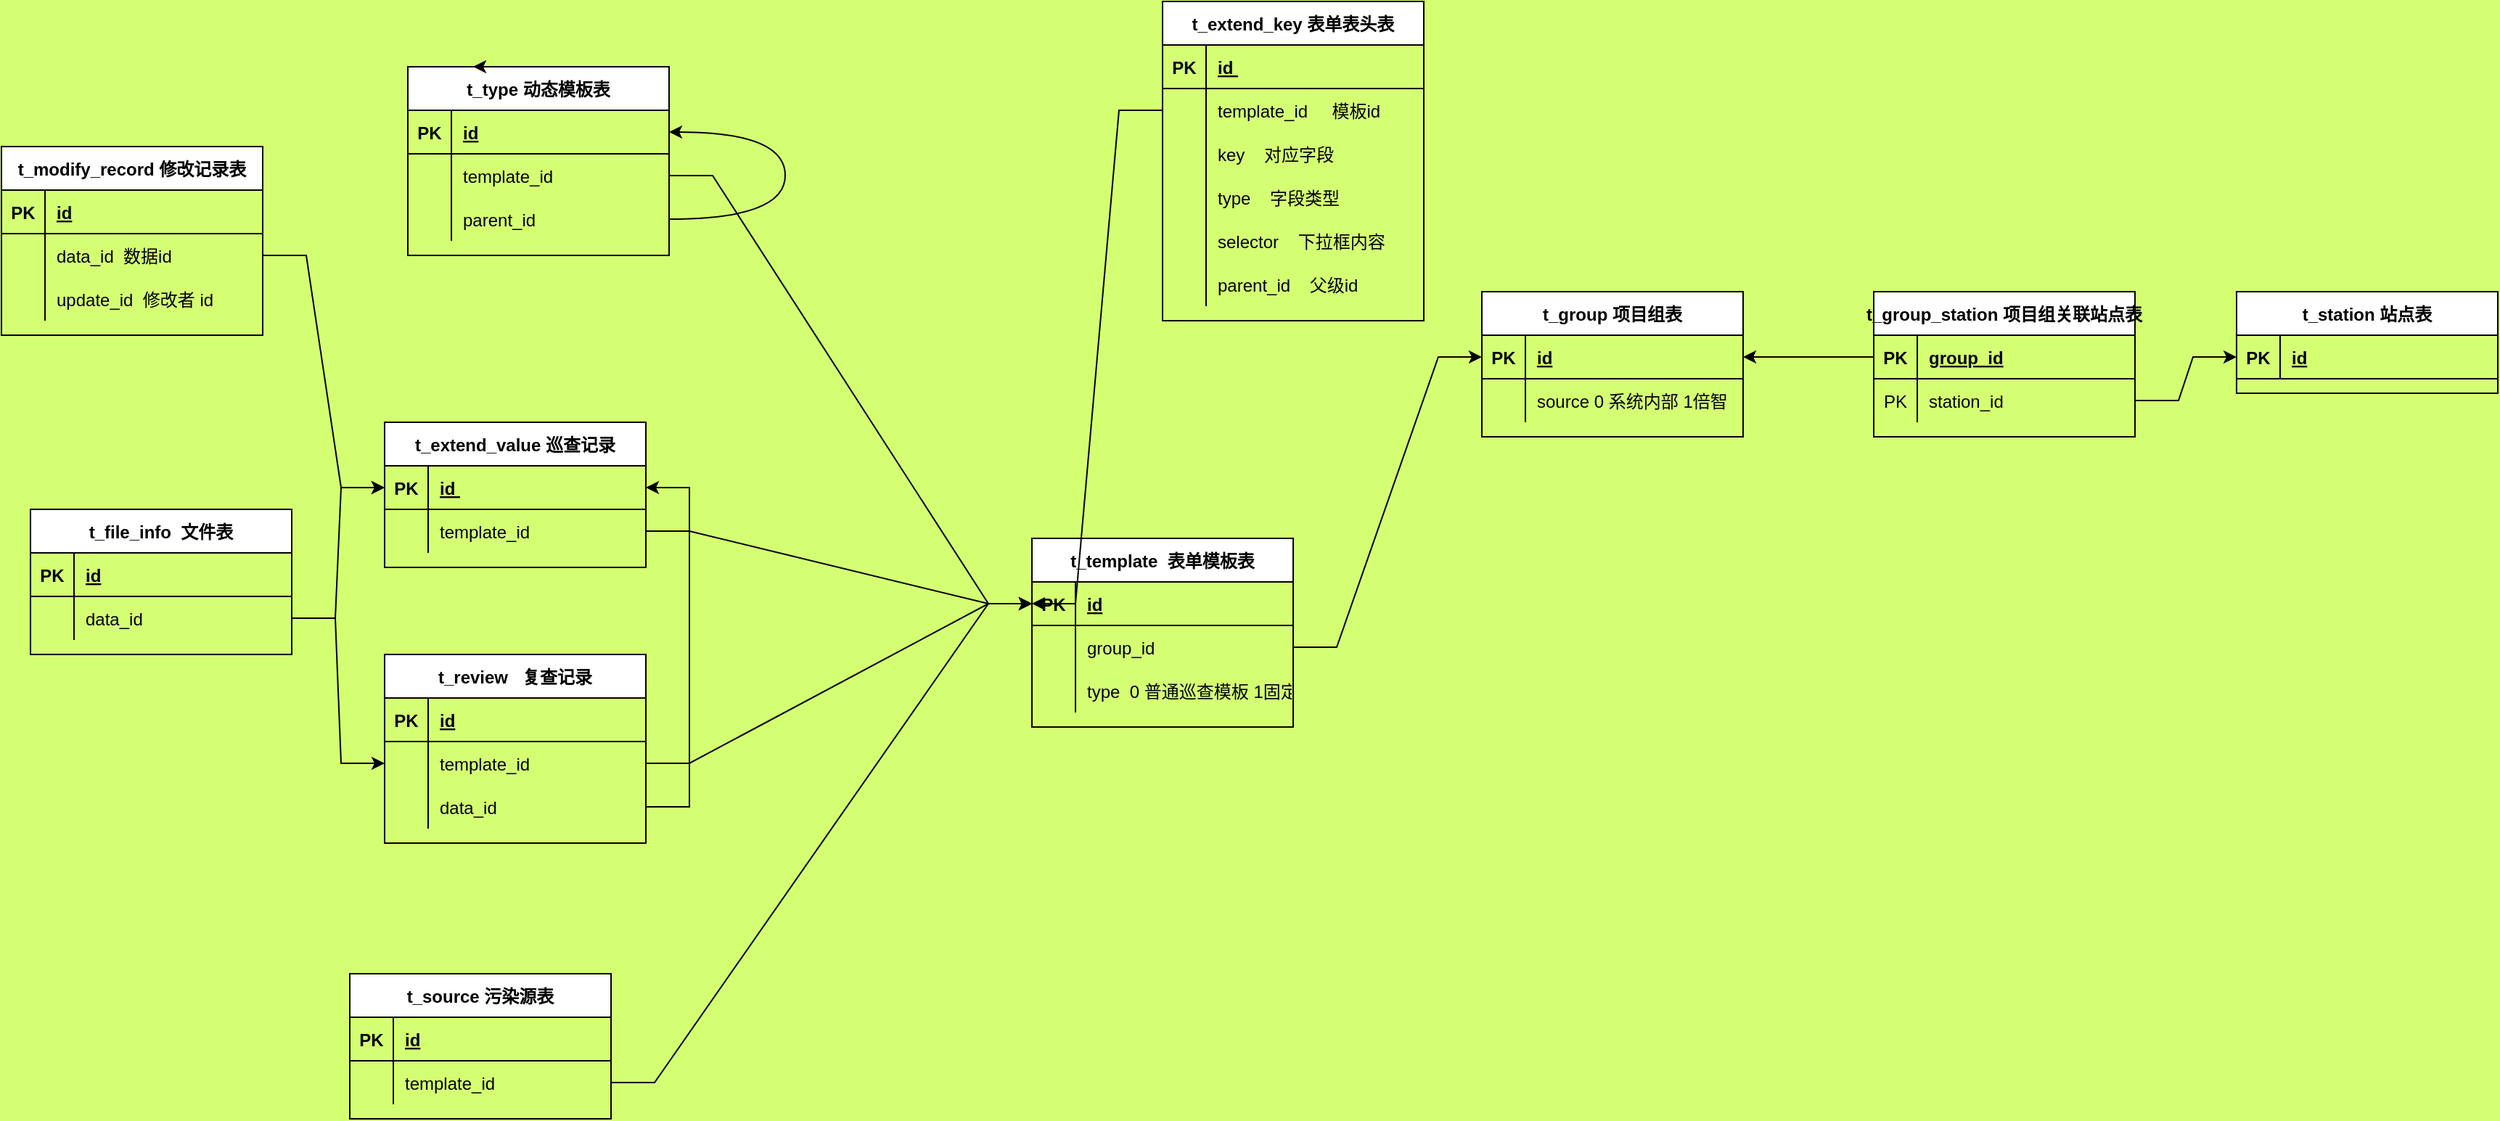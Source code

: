 <mxfile version="15.8.8" type="github"><diagram id="8ucK8hYwed-jPPS_Q92c" name="Page-1"><mxGraphModel dx="2062" dy="1161" grid="1" gridSize="10" guides="1" tooltips="1" connect="1" arrows="1" fold="1" page="1" pageScale="1" pageWidth="10000" pageHeight="10000" background="#D5FF73" math="0" shadow="0"><root><mxCell id="0"/><mxCell id="1" parent="0"/><mxCell id="4_dZQfRbjW2uHlb31nF9-15" value="t_extend_value 巡查记录" style="shape=table;startSize=30;container=1;collapsible=1;childLayout=tableLayout;fixedRows=1;rowLines=0;fontStyle=1;align=center;resizeLast=1;" parent="1" vertex="1"><mxGeometry x="414" y="370" width="180" height="100" as="geometry"/></mxCell><mxCell id="4_dZQfRbjW2uHlb31nF9-16" value="" style="shape=partialRectangle;collapsible=0;dropTarget=0;pointerEvents=0;fillColor=none;top=0;left=0;bottom=1;right=0;points=[[0,0.5],[1,0.5]];portConstraint=eastwest;" parent="4_dZQfRbjW2uHlb31nF9-15" vertex="1"><mxGeometry y="30" width="180" height="30" as="geometry"/></mxCell><mxCell id="4_dZQfRbjW2uHlb31nF9-17" value="PK" style="shape=partialRectangle;connectable=0;fillColor=none;top=0;left=0;bottom=0;right=0;fontStyle=1;overflow=hidden;" parent="4_dZQfRbjW2uHlb31nF9-16" vertex="1"><mxGeometry width="30" height="30" as="geometry"><mxRectangle width="30" height="30" as="alternateBounds"/></mxGeometry></mxCell><mxCell id="4_dZQfRbjW2uHlb31nF9-18" value="id " style="shape=partialRectangle;connectable=0;fillColor=none;top=0;left=0;bottom=0;right=0;align=left;spacingLeft=6;fontStyle=5;overflow=hidden;" parent="4_dZQfRbjW2uHlb31nF9-16" vertex="1"><mxGeometry x="30" width="150" height="30" as="geometry"><mxRectangle width="150" height="30" as="alternateBounds"/></mxGeometry></mxCell><mxCell id="4_dZQfRbjW2uHlb31nF9-19" value="" style="shape=partialRectangle;collapsible=0;dropTarget=0;pointerEvents=0;fillColor=none;top=0;left=0;bottom=0;right=0;points=[[0,0.5],[1,0.5]];portConstraint=eastwest;" parent="4_dZQfRbjW2uHlb31nF9-15" vertex="1"><mxGeometry y="60" width="180" height="30" as="geometry"/></mxCell><mxCell id="4_dZQfRbjW2uHlb31nF9-20" value="" style="shape=partialRectangle;connectable=0;fillColor=none;top=0;left=0;bottom=0;right=0;editable=1;overflow=hidden;" parent="4_dZQfRbjW2uHlb31nF9-19" vertex="1"><mxGeometry width="30" height="30" as="geometry"><mxRectangle width="30" height="30" as="alternateBounds"/></mxGeometry></mxCell><mxCell id="4_dZQfRbjW2uHlb31nF9-21" value="template_id" style="shape=partialRectangle;connectable=0;fillColor=none;top=0;left=0;bottom=0;right=0;align=left;spacingLeft=6;overflow=hidden;" parent="4_dZQfRbjW2uHlb31nF9-19" vertex="1"><mxGeometry x="30" width="150" height="30" as="geometry"><mxRectangle width="150" height="30" as="alternateBounds"/></mxGeometry></mxCell><mxCell id="4_dZQfRbjW2uHlb31nF9-28" value="t_review   复查记录" style="shape=table;startSize=30;container=1;collapsible=1;childLayout=tableLayout;fixedRows=1;rowLines=0;fontStyle=1;align=center;resizeLast=1;" parent="1" vertex="1"><mxGeometry x="414" y="530" width="180" height="130" as="geometry"/></mxCell><mxCell id="4_dZQfRbjW2uHlb31nF9-29" value="" style="shape=partialRectangle;collapsible=0;dropTarget=0;pointerEvents=0;fillColor=none;top=0;left=0;bottom=1;right=0;points=[[0,0.5],[1,0.5]];portConstraint=eastwest;" parent="4_dZQfRbjW2uHlb31nF9-28" vertex="1"><mxGeometry y="30" width="180" height="30" as="geometry"/></mxCell><mxCell id="4_dZQfRbjW2uHlb31nF9-30" value="PK" style="shape=partialRectangle;connectable=0;fillColor=none;top=0;left=0;bottom=0;right=0;fontStyle=1;overflow=hidden;" parent="4_dZQfRbjW2uHlb31nF9-29" vertex="1"><mxGeometry width="30" height="30" as="geometry"><mxRectangle width="30" height="30" as="alternateBounds"/></mxGeometry></mxCell><mxCell id="4_dZQfRbjW2uHlb31nF9-31" value="id" style="shape=partialRectangle;connectable=0;fillColor=none;top=0;left=0;bottom=0;right=0;align=left;spacingLeft=6;fontStyle=5;overflow=hidden;" parent="4_dZQfRbjW2uHlb31nF9-29" vertex="1"><mxGeometry x="30" width="150" height="30" as="geometry"><mxRectangle width="150" height="30" as="alternateBounds"/></mxGeometry></mxCell><mxCell id="4_dZQfRbjW2uHlb31nF9-32" value="" style="shape=partialRectangle;collapsible=0;dropTarget=0;pointerEvents=0;fillColor=none;top=0;left=0;bottom=0;right=0;points=[[0,0.5],[1,0.5]];portConstraint=eastwest;" parent="4_dZQfRbjW2uHlb31nF9-28" vertex="1"><mxGeometry y="60" width="180" height="30" as="geometry"/></mxCell><mxCell id="4_dZQfRbjW2uHlb31nF9-33" value="" style="shape=partialRectangle;connectable=0;fillColor=none;top=0;left=0;bottom=0;right=0;editable=1;overflow=hidden;" parent="4_dZQfRbjW2uHlb31nF9-32" vertex="1"><mxGeometry width="30" height="30" as="geometry"><mxRectangle width="30" height="30" as="alternateBounds"/></mxGeometry></mxCell><mxCell id="4_dZQfRbjW2uHlb31nF9-34" value="template_id" style="shape=partialRectangle;connectable=0;fillColor=none;top=0;left=0;bottom=0;right=0;align=left;spacingLeft=6;overflow=hidden;" parent="4_dZQfRbjW2uHlb31nF9-32" vertex="1"><mxGeometry x="30" width="150" height="30" as="geometry"><mxRectangle width="150" height="30" as="alternateBounds"/></mxGeometry></mxCell><mxCell id="4_dZQfRbjW2uHlb31nF9-35" value="" style="shape=partialRectangle;collapsible=0;dropTarget=0;pointerEvents=0;fillColor=none;top=0;left=0;bottom=0;right=0;points=[[0,0.5],[1,0.5]];portConstraint=eastwest;" parent="4_dZQfRbjW2uHlb31nF9-28" vertex="1"><mxGeometry y="90" width="180" height="30" as="geometry"/></mxCell><mxCell id="4_dZQfRbjW2uHlb31nF9-36" value="" style="shape=partialRectangle;connectable=0;fillColor=none;top=0;left=0;bottom=0;right=0;editable=1;overflow=hidden;" parent="4_dZQfRbjW2uHlb31nF9-35" vertex="1"><mxGeometry width="30" height="30" as="geometry"><mxRectangle width="30" height="30" as="alternateBounds"/></mxGeometry></mxCell><mxCell id="4_dZQfRbjW2uHlb31nF9-37" value="data_id" style="shape=partialRectangle;connectable=0;fillColor=none;top=0;left=0;bottom=0;right=0;align=left;spacingLeft=6;overflow=hidden;" parent="4_dZQfRbjW2uHlb31nF9-35" vertex="1"><mxGeometry x="30" width="150" height="30" as="geometry"><mxRectangle width="150" height="30" as="alternateBounds"/></mxGeometry></mxCell><mxCell id="4_dZQfRbjW2uHlb31nF9-41" value="t_file_info  文件表" style="shape=table;startSize=30;container=1;collapsible=1;childLayout=tableLayout;fixedRows=1;rowLines=0;fontStyle=1;align=center;resizeLast=1;" parent="1" vertex="1"><mxGeometry x="170" y="430" width="180" height="100" as="geometry"/></mxCell><mxCell id="4_dZQfRbjW2uHlb31nF9-42" value="" style="shape=partialRectangle;collapsible=0;dropTarget=0;pointerEvents=0;fillColor=none;top=0;left=0;bottom=1;right=0;points=[[0,0.5],[1,0.5]];portConstraint=eastwest;" parent="4_dZQfRbjW2uHlb31nF9-41" vertex="1"><mxGeometry y="30" width="180" height="30" as="geometry"/></mxCell><mxCell id="4_dZQfRbjW2uHlb31nF9-43" value="PK" style="shape=partialRectangle;connectable=0;fillColor=none;top=0;left=0;bottom=0;right=0;fontStyle=1;overflow=hidden;" parent="4_dZQfRbjW2uHlb31nF9-42" vertex="1"><mxGeometry width="30" height="30" as="geometry"><mxRectangle width="30" height="30" as="alternateBounds"/></mxGeometry></mxCell><mxCell id="4_dZQfRbjW2uHlb31nF9-44" value="id" style="shape=partialRectangle;connectable=0;fillColor=none;top=0;left=0;bottom=0;right=0;align=left;spacingLeft=6;fontStyle=5;overflow=hidden;" parent="4_dZQfRbjW2uHlb31nF9-42" vertex="1"><mxGeometry x="30" width="150" height="30" as="geometry"><mxRectangle width="150" height="30" as="alternateBounds"/></mxGeometry></mxCell><mxCell id="4_dZQfRbjW2uHlb31nF9-45" value="" style="shape=partialRectangle;collapsible=0;dropTarget=0;pointerEvents=0;fillColor=none;top=0;left=0;bottom=0;right=0;points=[[0,0.5],[1,0.5]];portConstraint=eastwest;" parent="4_dZQfRbjW2uHlb31nF9-41" vertex="1"><mxGeometry y="60" width="180" height="30" as="geometry"/></mxCell><mxCell id="4_dZQfRbjW2uHlb31nF9-46" value="" style="shape=partialRectangle;connectable=0;fillColor=none;top=0;left=0;bottom=0;right=0;editable=1;overflow=hidden;" parent="4_dZQfRbjW2uHlb31nF9-45" vertex="1"><mxGeometry width="30" height="30" as="geometry"><mxRectangle width="30" height="30" as="alternateBounds"/></mxGeometry></mxCell><mxCell id="4_dZQfRbjW2uHlb31nF9-47" value="data_id" style="shape=partialRectangle;connectable=0;fillColor=none;top=0;left=0;bottom=0;right=0;align=left;spacingLeft=6;overflow=hidden;" parent="4_dZQfRbjW2uHlb31nF9-45" vertex="1"><mxGeometry x="30" width="150" height="30" as="geometry"><mxRectangle width="150" height="30" as="alternateBounds"/></mxGeometry></mxCell><mxCell id="4_dZQfRbjW2uHlb31nF9-54" style="edgeStyle=entityRelationEdgeStyle;rounded=0;orthogonalLoop=1;jettySize=auto;html=1;entryX=0;entryY=0.5;entryDx=0;entryDy=0;" parent="1" source="4_dZQfRbjW2uHlb31nF9-45" target="4_dZQfRbjW2uHlb31nF9-16" edge="1"><mxGeometry relative="1" as="geometry"/></mxCell><mxCell id="4_dZQfRbjW2uHlb31nF9-56" value="t_type 动态模板表" style="shape=table;startSize=30;container=1;collapsible=1;childLayout=tableLayout;fixedRows=1;rowLines=0;fontStyle=1;align=center;resizeLast=1;" parent="1" vertex="1"><mxGeometry x="430" y="125" width="180" height="130" as="geometry"/></mxCell><mxCell id="4_dZQfRbjW2uHlb31nF9-57" value="" style="shape=partialRectangle;collapsible=0;dropTarget=0;pointerEvents=0;fillColor=none;top=0;left=0;bottom=1;right=0;points=[[0,0.5],[1,0.5]];portConstraint=eastwest;" parent="4_dZQfRbjW2uHlb31nF9-56" vertex="1"><mxGeometry y="30" width="180" height="30" as="geometry"/></mxCell><mxCell id="4_dZQfRbjW2uHlb31nF9-58" value="PK" style="shape=partialRectangle;connectable=0;fillColor=none;top=0;left=0;bottom=0;right=0;fontStyle=1;overflow=hidden;" parent="4_dZQfRbjW2uHlb31nF9-57" vertex="1"><mxGeometry width="30" height="30" as="geometry"><mxRectangle width="30" height="30" as="alternateBounds"/></mxGeometry></mxCell><mxCell id="4_dZQfRbjW2uHlb31nF9-59" value="id" style="shape=partialRectangle;connectable=0;fillColor=none;top=0;left=0;bottom=0;right=0;align=left;spacingLeft=6;fontStyle=5;overflow=hidden;" parent="4_dZQfRbjW2uHlb31nF9-57" vertex="1"><mxGeometry x="30" width="150" height="30" as="geometry"><mxRectangle width="150" height="30" as="alternateBounds"/></mxGeometry></mxCell><mxCell id="4_dZQfRbjW2uHlb31nF9-60" value="" style="shape=partialRectangle;collapsible=0;dropTarget=0;pointerEvents=0;fillColor=none;top=0;left=0;bottom=0;right=0;points=[[0,0.5],[1,0.5]];portConstraint=eastwest;" parent="4_dZQfRbjW2uHlb31nF9-56" vertex="1"><mxGeometry y="60" width="180" height="30" as="geometry"/></mxCell><mxCell id="4_dZQfRbjW2uHlb31nF9-61" value="" style="shape=partialRectangle;connectable=0;fillColor=none;top=0;left=0;bottom=0;right=0;editable=1;overflow=hidden;" parent="4_dZQfRbjW2uHlb31nF9-60" vertex="1"><mxGeometry width="30" height="30" as="geometry"><mxRectangle width="30" height="30" as="alternateBounds"/></mxGeometry></mxCell><mxCell id="4_dZQfRbjW2uHlb31nF9-62" value="template_id" style="shape=partialRectangle;connectable=0;fillColor=none;top=0;left=0;bottom=0;right=0;align=left;spacingLeft=6;overflow=hidden;" parent="4_dZQfRbjW2uHlb31nF9-60" vertex="1"><mxGeometry x="30" width="150" height="30" as="geometry"><mxRectangle width="150" height="30" as="alternateBounds"/></mxGeometry></mxCell><mxCell id="4_dZQfRbjW2uHlb31nF9-90" style="edgeStyle=orthogonalEdgeStyle;rounded=0;orthogonalLoop=1;jettySize=auto;html=1;curved=1;" parent="4_dZQfRbjW2uHlb31nF9-56" source="4_dZQfRbjW2uHlb31nF9-63" edge="1"><mxGeometry relative="1" as="geometry"><mxPoint x="180" y="45" as="targetPoint"/><Array as="points"><mxPoint x="260" y="105"/><mxPoint x="260" y="45"/></Array></mxGeometry></mxCell><mxCell id="4_dZQfRbjW2uHlb31nF9-63" value="" style="shape=partialRectangle;collapsible=0;dropTarget=0;pointerEvents=0;fillColor=none;top=0;left=0;bottom=0;right=0;points=[[0,0.5],[1,0.5]];portConstraint=eastwest;" parent="4_dZQfRbjW2uHlb31nF9-56" vertex="1"><mxGeometry y="90" width="180" height="30" as="geometry"/></mxCell><mxCell id="4_dZQfRbjW2uHlb31nF9-64" value="" style="shape=partialRectangle;connectable=0;fillColor=none;top=0;left=0;bottom=0;right=0;editable=1;overflow=hidden;" parent="4_dZQfRbjW2uHlb31nF9-63" vertex="1"><mxGeometry width="30" height="30" as="geometry"><mxRectangle width="30" height="30" as="alternateBounds"/></mxGeometry></mxCell><mxCell id="4_dZQfRbjW2uHlb31nF9-65" value="parent_id" style="shape=partialRectangle;connectable=0;fillColor=none;top=0;left=0;bottom=0;right=0;align=left;spacingLeft=6;overflow=hidden;" parent="4_dZQfRbjW2uHlb31nF9-63" vertex="1"><mxGeometry x="30" width="150" height="30" as="geometry"><mxRectangle width="150" height="30" as="alternateBounds"/></mxGeometry></mxCell><mxCell id="4_dZQfRbjW2uHlb31nF9-87" style="edgeStyle=entityRelationEdgeStyle;rounded=0;orthogonalLoop=1;jettySize=auto;html=1;exitX=1;exitY=0.5;exitDx=0;exitDy=0;entryX=0;entryY=0.5;entryDx=0;entryDy=0;" parent="1" source="4_dZQfRbjW2uHlb31nF9-45" target="4_dZQfRbjW2uHlb31nF9-32" edge="1"><mxGeometry relative="1" as="geometry"/></mxCell><mxCell id="4_dZQfRbjW2uHlb31nF9-91" style="edgeStyle=entityRelationEdgeStyle;rounded=0;orthogonalLoop=1;jettySize=auto;html=1;exitX=0.5;exitY=0;exitDx=0;exitDy=0;entryX=0.25;entryY=0;entryDx=0;entryDy=0;" parent="1" source="4_dZQfRbjW2uHlb31nF9-56" target="4_dZQfRbjW2uHlb31nF9-56" edge="1"><mxGeometry relative="1" as="geometry"/></mxCell><mxCell id="4_dZQfRbjW2uHlb31nF9-92" value="t_template  表单模板表" style="shape=table;startSize=30;container=1;collapsible=1;childLayout=tableLayout;fixedRows=1;rowLines=0;fontStyle=1;align=center;resizeLast=1;" parent="1" vertex="1"><mxGeometry x="860" y="450" width="180" height="130" as="geometry"/></mxCell><mxCell id="4_dZQfRbjW2uHlb31nF9-93" value="" style="shape=partialRectangle;collapsible=0;dropTarget=0;pointerEvents=0;fillColor=none;top=0;left=0;bottom=1;right=0;points=[[0,0.5],[1,0.5]];portConstraint=eastwest;" parent="4_dZQfRbjW2uHlb31nF9-92" vertex="1"><mxGeometry y="30" width="180" height="30" as="geometry"/></mxCell><mxCell id="4_dZQfRbjW2uHlb31nF9-94" value="PK" style="shape=partialRectangle;connectable=0;fillColor=none;top=0;left=0;bottom=0;right=0;fontStyle=1;overflow=hidden;" parent="4_dZQfRbjW2uHlb31nF9-93" vertex="1"><mxGeometry width="30" height="30" as="geometry"><mxRectangle width="30" height="30" as="alternateBounds"/></mxGeometry></mxCell><mxCell id="4_dZQfRbjW2uHlb31nF9-95" value="id" style="shape=partialRectangle;connectable=0;fillColor=none;top=0;left=0;bottom=0;right=0;align=left;spacingLeft=6;fontStyle=5;overflow=hidden;" parent="4_dZQfRbjW2uHlb31nF9-93" vertex="1"><mxGeometry x="30" width="150" height="30" as="geometry"><mxRectangle width="150" height="30" as="alternateBounds"/></mxGeometry></mxCell><mxCell id="4_dZQfRbjW2uHlb31nF9-96" value="" style="shape=partialRectangle;collapsible=0;dropTarget=0;pointerEvents=0;fillColor=none;top=0;left=0;bottom=0;right=0;points=[[0,0.5],[1,0.5]];portConstraint=eastwest;" parent="4_dZQfRbjW2uHlb31nF9-92" vertex="1"><mxGeometry y="60" width="180" height="30" as="geometry"/></mxCell><mxCell id="4_dZQfRbjW2uHlb31nF9-97" value="" style="shape=partialRectangle;connectable=0;fillColor=none;top=0;left=0;bottom=0;right=0;editable=1;overflow=hidden;" parent="4_dZQfRbjW2uHlb31nF9-96" vertex="1"><mxGeometry width="30" height="30" as="geometry"><mxRectangle width="30" height="30" as="alternateBounds"/></mxGeometry></mxCell><mxCell id="4_dZQfRbjW2uHlb31nF9-98" value="group_id" style="shape=partialRectangle;connectable=0;fillColor=none;top=0;left=0;bottom=0;right=0;align=left;spacingLeft=6;overflow=hidden;" parent="4_dZQfRbjW2uHlb31nF9-96" vertex="1"><mxGeometry x="30" width="150" height="30" as="geometry"><mxRectangle width="150" height="30" as="alternateBounds"/></mxGeometry></mxCell><mxCell id="4_dZQfRbjW2uHlb31nF9-99" value="" style="shape=partialRectangle;collapsible=0;dropTarget=0;pointerEvents=0;fillColor=none;top=0;left=0;bottom=0;right=0;points=[[0,0.5],[1,0.5]];portConstraint=eastwest;" parent="4_dZQfRbjW2uHlb31nF9-92" vertex="1"><mxGeometry y="90" width="180" height="30" as="geometry"/></mxCell><mxCell id="4_dZQfRbjW2uHlb31nF9-100" value="" style="shape=partialRectangle;connectable=0;fillColor=none;top=0;left=0;bottom=0;right=0;editable=1;overflow=hidden;" parent="4_dZQfRbjW2uHlb31nF9-99" vertex="1"><mxGeometry width="30" height="30" as="geometry"><mxRectangle width="30" height="30" as="alternateBounds"/></mxGeometry></mxCell><mxCell id="4_dZQfRbjW2uHlb31nF9-101" value="type  0 普通巡查模板 1固定巡查模板" style="shape=partialRectangle;connectable=0;fillColor=none;top=0;left=0;bottom=0;right=0;align=left;spacingLeft=6;overflow=hidden;" parent="4_dZQfRbjW2uHlb31nF9-99" vertex="1"><mxGeometry x="30" width="150" height="30" as="geometry"><mxRectangle width="150" height="30" as="alternateBounds"/></mxGeometry></mxCell><mxCell id="4_dZQfRbjW2uHlb31nF9-105" value="t_modify_record 修改记录表" style="shape=table;startSize=30;container=1;collapsible=1;childLayout=tableLayout;fixedRows=1;rowLines=0;fontStyle=1;align=center;resizeLast=1;" parent="1" vertex="1"><mxGeometry x="150" y="180" width="180" height="130" as="geometry"/></mxCell><mxCell id="4_dZQfRbjW2uHlb31nF9-106" value="" style="shape=partialRectangle;collapsible=0;dropTarget=0;pointerEvents=0;fillColor=none;top=0;left=0;bottom=1;right=0;points=[[0,0.5],[1,0.5]];portConstraint=eastwest;" parent="4_dZQfRbjW2uHlb31nF9-105" vertex="1"><mxGeometry y="30" width="180" height="30" as="geometry"/></mxCell><mxCell id="4_dZQfRbjW2uHlb31nF9-107" value="PK" style="shape=partialRectangle;connectable=0;fillColor=none;top=0;left=0;bottom=0;right=0;fontStyle=1;overflow=hidden;" parent="4_dZQfRbjW2uHlb31nF9-106" vertex="1"><mxGeometry width="30" height="30" as="geometry"><mxRectangle width="30" height="30" as="alternateBounds"/></mxGeometry></mxCell><mxCell id="4_dZQfRbjW2uHlb31nF9-108" value="id" style="shape=partialRectangle;connectable=0;fillColor=none;top=0;left=0;bottom=0;right=0;align=left;spacingLeft=6;fontStyle=5;overflow=hidden;" parent="4_dZQfRbjW2uHlb31nF9-106" vertex="1"><mxGeometry x="30" width="150" height="30" as="geometry"><mxRectangle width="150" height="30" as="alternateBounds"/></mxGeometry></mxCell><mxCell id="4_dZQfRbjW2uHlb31nF9-109" value="" style="shape=partialRectangle;collapsible=0;dropTarget=0;pointerEvents=0;fillColor=none;top=0;left=0;bottom=0;right=0;points=[[0,0.5],[1,0.5]];portConstraint=eastwest;" parent="4_dZQfRbjW2uHlb31nF9-105" vertex="1"><mxGeometry y="60" width="180" height="30" as="geometry"/></mxCell><mxCell id="4_dZQfRbjW2uHlb31nF9-110" value="" style="shape=partialRectangle;connectable=0;fillColor=none;top=0;left=0;bottom=0;right=0;editable=1;overflow=hidden;" parent="4_dZQfRbjW2uHlb31nF9-109" vertex="1"><mxGeometry width="30" height="30" as="geometry"><mxRectangle width="30" height="30" as="alternateBounds"/></mxGeometry></mxCell><mxCell id="4_dZQfRbjW2uHlb31nF9-111" value="data_id  数据id" style="shape=partialRectangle;connectable=0;fillColor=none;top=0;left=0;bottom=0;right=0;align=left;spacingLeft=6;overflow=hidden;" parent="4_dZQfRbjW2uHlb31nF9-109" vertex="1"><mxGeometry x="30" width="150" height="30" as="geometry"><mxRectangle width="150" height="30" as="alternateBounds"/></mxGeometry></mxCell><mxCell id="4_dZQfRbjW2uHlb31nF9-112" value="" style="shape=partialRectangle;collapsible=0;dropTarget=0;pointerEvents=0;fillColor=none;top=0;left=0;bottom=0;right=0;points=[[0,0.5],[1,0.5]];portConstraint=eastwest;" parent="4_dZQfRbjW2uHlb31nF9-105" vertex="1"><mxGeometry y="90" width="180" height="30" as="geometry"/></mxCell><mxCell id="4_dZQfRbjW2uHlb31nF9-113" value="" style="shape=partialRectangle;connectable=0;fillColor=none;top=0;left=0;bottom=0;right=0;editable=1;overflow=hidden;" parent="4_dZQfRbjW2uHlb31nF9-112" vertex="1"><mxGeometry width="30" height="30" as="geometry"><mxRectangle width="30" height="30" as="alternateBounds"/></mxGeometry></mxCell><mxCell id="4_dZQfRbjW2uHlb31nF9-114" value="update_id  修改者 id" style="shape=partialRectangle;connectable=0;fillColor=none;top=0;left=0;bottom=0;right=0;align=left;spacingLeft=6;overflow=hidden;" parent="4_dZQfRbjW2uHlb31nF9-112" vertex="1"><mxGeometry x="30" width="150" height="30" as="geometry"><mxRectangle width="150" height="30" as="alternateBounds"/></mxGeometry></mxCell><mxCell id="4_dZQfRbjW2uHlb31nF9-118" style="edgeStyle=entityRelationEdgeStyle;rounded=0;orthogonalLoop=1;jettySize=auto;html=1;entryX=0;entryY=0.5;entryDx=0;entryDy=0;" parent="1" source="4_dZQfRbjW2uHlb31nF9-19" target="4_dZQfRbjW2uHlb31nF9-93" edge="1"><mxGeometry relative="1" as="geometry"/></mxCell><mxCell id="4_dZQfRbjW2uHlb31nF9-119" style="edgeStyle=entityRelationEdgeStyle;rounded=0;orthogonalLoop=1;jettySize=auto;html=1;entryX=0;entryY=0.5;entryDx=0;entryDy=0;" parent="1" source="4_dZQfRbjW2uHlb31nF9-32" target="4_dZQfRbjW2uHlb31nF9-93" edge="1"><mxGeometry relative="1" as="geometry"/></mxCell><mxCell id="4_dZQfRbjW2uHlb31nF9-120" style="edgeStyle=entityRelationEdgeStyle;rounded=0;orthogonalLoop=1;jettySize=auto;html=1;entryX=0;entryY=0.5;entryDx=0;entryDy=0;" parent="1" source="4_dZQfRbjW2uHlb31nF9-60" target="4_dZQfRbjW2uHlb31nF9-93" edge="1"><mxGeometry relative="1" as="geometry"/></mxCell><mxCell id="4_dZQfRbjW2uHlb31nF9-121" value="t_group 项目组表" style="shape=table;startSize=30;container=1;collapsible=1;childLayout=tableLayout;fixedRows=1;rowLines=0;fontStyle=1;align=center;resizeLast=1;" parent="1" vertex="1"><mxGeometry x="1170" y="280" width="180" height="100" as="geometry"/></mxCell><mxCell id="4_dZQfRbjW2uHlb31nF9-122" value="" style="shape=partialRectangle;collapsible=0;dropTarget=0;pointerEvents=0;fillColor=none;top=0;left=0;bottom=1;right=0;points=[[0,0.5],[1,0.5]];portConstraint=eastwest;" parent="4_dZQfRbjW2uHlb31nF9-121" vertex="1"><mxGeometry y="30" width="180" height="30" as="geometry"/></mxCell><mxCell id="4_dZQfRbjW2uHlb31nF9-123" value="PK" style="shape=partialRectangle;connectable=0;fillColor=none;top=0;left=0;bottom=0;right=0;fontStyle=1;overflow=hidden;" parent="4_dZQfRbjW2uHlb31nF9-122" vertex="1"><mxGeometry width="30" height="30" as="geometry"><mxRectangle width="30" height="30" as="alternateBounds"/></mxGeometry></mxCell><mxCell id="4_dZQfRbjW2uHlb31nF9-124" value="id" style="shape=partialRectangle;connectable=0;fillColor=none;top=0;left=0;bottom=0;right=0;align=left;spacingLeft=6;fontStyle=5;overflow=hidden;" parent="4_dZQfRbjW2uHlb31nF9-122" vertex="1"><mxGeometry x="30" width="150" height="30" as="geometry"><mxRectangle width="150" height="30" as="alternateBounds"/></mxGeometry></mxCell><mxCell id="4_dZQfRbjW2uHlb31nF9-125" value="" style="shape=partialRectangle;collapsible=0;dropTarget=0;pointerEvents=0;fillColor=none;top=0;left=0;bottom=0;right=0;points=[[0,0.5],[1,0.5]];portConstraint=eastwest;" parent="4_dZQfRbjW2uHlb31nF9-121" vertex="1"><mxGeometry y="60" width="180" height="30" as="geometry"/></mxCell><mxCell id="4_dZQfRbjW2uHlb31nF9-126" value="" style="shape=partialRectangle;connectable=0;fillColor=none;top=0;left=0;bottom=0;right=0;editable=1;overflow=hidden;" parent="4_dZQfRbjW2uHlb31nF9-125" vertex="1"><mxGeometry width="30" height="30" as="geometry"><mxRectangle width="30" height="30" as="alternateBounds"/></mxGeometry></mxCell><mxCell id="4_dZQfRbjW2uHlb31nF9-127" value="source 0 系统内部 1倍智" style="shape=partialRectangle;connectable=0;fillColor=none;top=0;left=0;bottom=0;right=0;align=left;spacingLeft=6;overflow=hidden;" parent="4_dZQfRbjW2uHlb31nF9-125" vertex="1"><mxGeometry x="30" width="150" height="30" as="geometry"><mxRectangle width="150" height="30" as="alternateBounds"/></mxGeometry></mxCell><mxCell id="4_dZQfRbjW2uHlb31nF9-134" value="t_group_station 项目组关联站点表" style="shape=table;startSize=30;container=1;collapsible=1;childLayout=tableLayout;fixedRows=1;rowLines=0;fontStyle=1;align=center;resizeLast=1;" parent="1" vertex="1"><mxGeometry x="1440" y="280" width="180" height="100" as="geometry"/></mxCell><mxCell id="4_dZQfRbjW2uHlb31nF9-135" value="" style="shape=partialRectangle;collapsible=0;dropTarget=0;pointerEvents=0;fillColor=none;top=0;left=0;bottom=1;right=0;points=[[0,0.5],[1,0.5]];portConstraint=eastwest;" parent="4_dZQfRbjW2uHlb31nF9-134" vertex="1"><mxGeometry y="30" width="180" height="30" as="geometry"/></mxCell><mxCell id="4_dZQfRbjW2uHlb31nF9-136" value="PK" style="shape=partialRectangle;connectable=0;fillColor=none;top=0;left=0;bottom=0;right=0;fontStyle=1;overflow=hidden;" parent="4_dZQfRbjW2uHlb31nF9-135" vertex="1"><mxGeometry width="30" height="30" as="geometry"><mxRectangle width="30" height="30" as="alternateBounds"/></mxGeometry></mxCell><mxCell id="4_dZQfRbjW2uHlb31nF9-137" value="group_id" style="shape=partialRectangle;connectable=0;fillColor=none;top=0;left=0;bottom=0;right=0;align=left;spacingLeft=6;fontStyle=5;overflow=hidden;" parent="4_dZQfRbjW2uHlb31nF9-135" vertex="1"><mxGeometry x="30" width="150" height="30" as="geometry"><mxRectangle width="150" height="30" as="alternateBounds"/></mxGeometry></mxCell><mxCell id="4_dZQfRbjW2uHlb31nF9-138" value="" style="shape=partialRectangle;collapsible=0;dropTarget=0;pointerEvents=0;fillColor=none;top=0;left=0;bottom=0;right=0;points=[[0,0.5],[1,0.5]];portConstraint=eastwest;" parent="4_dZQfRbjW2uHlb31nF9-134" vertex="1"><mxGeometry y="60" width="180" height="30" as="geometry"/></mxCell><mxCell id="4_dZQfRbjW2uHlb31nF9-139" value="PK" style="shape=partialRectangle;connectable=0;fillColor=none;top=0;left=0;bottom=0;right=0;editable=1;overflow=hidden;" parent="4_dZQfRbjW2uHlb31nF9-138" vertex="1"><mxGeometry width="30" height="30" as="geometry"><mxRectangle width="30" height="30" as="alternateBounds"/></mxGeometry></mxCell><mxCell id="4_dZQfRbjW2uHlb31nF9-140" value="station_id" style="shape=partialRectangle;connectable=0;fillColor=none;top=0;left=0;bottom=0;right=0;align=left;spacingLeft=6;overflow=hidden;" parent="4_dZQfRbjW2uHlb31nF9-138" vertex="1"><mxGeometry x="30" width="150" height="30" as="geometry"><mxRectangle width="150" height="30" as="alternateBounds"/></mxGeometry></mxCell><mxCell id="4_dZQfRbjW2uHlb31nF9-147" value="t_station 站点表" style="shape=table;startSize=30;container=1;collapsible=1;childLayout=tableLayout;fixedRows=1;rowLines=0;fontStyle=1;align=center;resizeLast=1;" parent="1" vertex="1"><mxGeometry x="1690" y="280" width="180" height="70" as="geometry"/></mxCell><mxCell id="4_dZQfRbjW2uHlb31nF9-148" value="" style="shape=partialRectangle;collapsible=0;dropTarget=0;pointerEvents=0;fillColor=none;top=0;left=0;bottom=1;right=0;points=[[0,0.5],[1,0.5]];portConstraint=eastwest;" parent="4_dZQfRbjW2uHlb31nF9-147" vertex="1"><mxGeometry y="30" width="180" height="30" as="geometry"/></mxCell><mxCell id="4_dZQfRbjW2uHlb31nF9-149" value="PK" style="shape=partialRectangle;connectable=0;fillColor=none;top=0;left=0;bottom=0;right=0;fontStyle=1;overflow=hidden;" parent="4_dZQfRbjW2uHlb31nF9-148" vertex="1"><mxGeometry width="30" height="30" as="geometry"><mxRectangle width="30" height="30" as="alternateBounds"/></mxGeometry></mxCell><mxCell id="4_dZQfRbjW2uHlb31nF9-150" value="id" style="shape=partialRectangle;connectable=0;fillColor=none;top=0;left=0;bottom=0;right=0;align=left;spacingLeft=6;fontStyle=5;overflow=hidden;" parent="4_dZQfRbjW2uHlb31nF9-148" vertex="1"><mxGeometry x="30" width="150" height="30" as="geometry"><mxRectangle width="150" height="30" as="alternateBounds"/></mxGeometry></mxCell><mxCell id="4_dZQfRbjW2uHlb31nF9-166" style="edgeStyle=entityRelationEdgeStyle;rounded=0;orthogonalLoop=1;jettySize=auto;html=1;entryX=0;entryY=0.5;entryDx=0;entryDy=0;" parent="1" source="4_dZQfRbjW2uHlb31nF9-138" target="4_dZQfRbjW2uHlb31nF9-148" edge="1"><mxGeometry relative="1" as="geometry"/></mxCell><mxCell id="4_dZQfRbjW2uHlb31nF9-168" style="edgeStyle=entityRelationEdgeStyle;rounded=0;orthogonalLoop=1;jettySize=auto;html=1;exitX=0;exitY=0.5;exitDx=0;exitDy=0;entryX=1;entryY=0.5;entryDx=0;entryDy=0;" parent="1" source="4_dZQfRbjW2uHlb31nF9-135" target="4_dZQfRbjW2uHlb31nF9-122" edge="1"><mxGeometry relative="1" as="geometry"/></mxCell><mxCell id="4_dZQfRbjW2uHlb31nF9-169" style="edgeStyle=entityRelationEdgeStyle;rounded=0;orthogonalLoop=1;jettySize=auto;html=1;entryX=0;entryY=0.5;entryDx=0;entryDy=0;" parent="1" source="4_dZQfRbjW2uHlb31nF9-96" target="4_dZQfRbjW2uHlb31nF9-122" edge="1"><mxGeometry relative="1" as="geometry"/></mxCell><mxCell id="4_dZQfRbjW2uHlb31nF9-170" value="t_source 污染源表" style="shape=table;startSize=30;container=1;collapsible=1;childLayout=tableLayout;fixedRows=1;rowLines=0;fontStyle=1;align=center;resizeLast=1;" parent="1" vertex="1"><mxGeometry x="390" y="750" width="180" height="100" as="geometry"/></mxCell><mxCell id="4_dZQfRbjW2uHlb31nF9-171" value="" style="shape=partialRectangle;collapsible=0;dropTarget=0;pointerEvents=0;fillColor=none;top=0;left=0;bottom=1;right=0;points=[[0,0.5],[1,0.5]];portConstraint=eastwest;" parent="4_dZQfRbjW2uHlb31nF9-170" vertex="1"><mxGeometry y="30" width="180" height="30" as="geometry"/></mxCell><mxCell id="4_dZQfRbjW2uHlb31nF9-172" value="PK" style="shape=partialRectangle;connectable=0;fillColor=none;top=0;left=0;bottom=0;right=0;fontStyle=1;overflow=hidden;" parent="4_dZQfRbjW2uHlb31nF9-171" vertex="1"><mxGeometry width="30" height="30" as="geometry"><mxRectangle width="30" height="30" as="alternateBounds"/></mxGeometry></mxCell><mxCell id="4_dZQfRbjW2uHlb31nF9-173" value="id" style="shape=partialRectangle;connectable=0;fillColor=none;top=0;left=0;bottom=0;right=0;align=left;spacingLeft=6;fontStyle=5;overflow=hidden;" parent="4_dZQfRbjW2uHlb31nF9-171" vertex="1"><mxGeometry x="30" width="150" height="30" as="geometry"><mxRectangle width="150" height="30" as="alternateBounds"/></mxGeometry></mxCell><mxCell id="4_dZQfRbjW2uHlb31nF9-174" value="" style="shape=partialRectangle;collapsible=0;dropTarget=0;pointerEvents=0;fillColor=none;top=0;left=0;bottom=0;right=0;points=[[0,0.5],[1,0.5]];portConstraint=eastwest;" parent="4_dZQfRbjW2uHlb31nF9-170" vertex="1"><mxGeometry y="60" width="180" height="30" as="geometry"/></mxCell><mxCell id="4_dZQfRbjW2uHlb31nF9-175" value="" style="shape=partialRectangle;connectable=0;fillColor=none;top=0;left=0;bottom=0;right=0;editable=1;overflow=hidden;" parent="4_dZQfRbjW2uHlb31nF9-174" vertex="1"><mxGeometry width="30" height="30" as="geometry"><mxRectangle width="30" height="30" as="alternateBounds"/></mxGeometry></mxCell><mxCell id="4_dZQfRbjW2uHlb31nF9-176" value="template_id" style="shape=partialRectangle;connectable=0;fillColor=none;top=0;left=0;bottom=0;right=0;align=left;spacingLeft=6;overflow=hidden;" parent="4_dZQfRbjW2uHlb31nF9-174" vertex="1"><mxGeometry x="30" width="150" height="30" as="geometry"><mxRectangle width="150" height="30" as="alternateBounds"/></mxGeometry></mxCell><mxCell id="4_dZQfRbjW2uHlb31nF9-183" style="edgeStyle=entityRelationEdgeStyle;rounded=0;orthogonalLoop=1;jettySize=auto;html=1;entryX=0;entryY=0.5;entryDx=0;entryDy=0;" parent="1" source="4_dZQfRbjW2uHlb31nF9-174" target="4_dZQfRbjW2uHlb31nF9-93" edge="1"><mxGeometry relative="1" as="geometry"/></mxCell><mxCell id="4_dZQfRbjW2uHlb31nF9-184" value="t_extend_key 表单表头表" style="shape=table;startSize=30;container=1;collapsible=1;childLayout=tableLayout;fixedRows=1;rowLines=0;fontStyle=1;align=center;resizeLast=1;" parent="1" vertex="1"><mxGeometry x="950" y="80" width="180" height="220" as="geometry"/></mxCell><mxCell id="4_dZQfRbjW2uHlb31nF9-185" value="" style="shape=partialRectangle;collapsible=0;dropTarget=0;pointerEvents=0;fillColor=none;top=0;left=0;bottom=1;right=0;points=[[0,0.5],[1,0.5]];portConstraint=eastwest;" parent="4_dZQfRbjW2uHlb31nF9-184" vertex="1"><mxGeometry y="30" width="180" height="30" as="geometry"/></mxCell><mxCell id="4_dZQfRbjW2uHlb31nF9-186" value="PK" style="shape=partialRectangle;connectable=0;fillColor=none;top=0;left=0;bottom=0;right=0;fontStyle=1;overflow=hidden;" parent="4_dZQfRbjW2uHlb31nF9-185" vertex="1"><mxGeometry width="30" height="30" as="geometry"><mxRectangle width="30" height="30" as="alternateBounds"/></mxGeometry></mxCell><mxCell id="4_dZQfRbjW2uHlb31nF9-187" value="id " style="shape=partialRectangle;connectable=0;fillColor=none;top=0;left=0;bottom=0;right=0;align=left;spacingLeft=6;fontStyle=5;overflow=hidden;" parent="4_dZQfRbjW2uHlb31nF9-185" vertex="1"><mxGeometry x="30" width="150" height="30" as="geometry"><mxRectangle width="150" height="30" as="alternateBounds"/></mxGeometry></mxCell><mxCell id="4_dZQfRbjW2uHlb31nF9-188" value="" style="shape=partialRectangle;collapsible=0;dropTarget=0;pointerEvents=0;fillColor=none;top=0;left=0;bottom=0;right=0;points=[[0,0.5],[1,0.5]];portConstraint=eastwest;" parent="4_dZQfRbjW2uHlb31nF9-184" vertex="1"><mxGeometry y="60" width="180" height="30" as="geometry"/></mxCell><mxCell id="4_dZQfRbjW2uHlb31nF9-189" value="" style="shape=partialRectangle;connectable=0;fillColor=none;top=0;left=0;bottom=0;right=0;editable=1;overflow=hidden;" parent="4_dZQfRbjW2uHlb31nF9-188" vertex="1"><mxGeometry width="30" height="30" as="geometry"><mxRectangle width="30" height="30" as="alternateBounds"/></mxGeometry></mxCell><mxCell id="4_dZQfRbjW2uHlb31nF9-190" value="template_id     模板id" style="shape=partialRectangle;connectable=0;fillColor=none;top=0;left=0;bottom=0;right=0;align=left;spacingLeft=6;overflow=hidden;" parent="4_dZQfRbjW2uHlb31nF9-188" vertex="1"><mxGeometry x="30" width="150" height="30" as="geometry"><mxRectangle width="150" height="30" as="alternateBounds"/></mxGeometry></mxCell><mxCell id="4_dZQfRbjW2uHlb31nF9-191" value="" style="shape=partialRectangle;collapsible=0;dropTarget=0;pointerEvents=0;fillColor=none;top=0;left=0;bottom=0;right=0;points=[[0,0.5],[1,0.5]];portConstraint=eastwest;" parent="4_dZQfRbjW2uHlb31nF9-184" vertex="1"><mxGeometry y="90" width="180" height="30" as="geometry"/></mxCell><mxCell id="4_dZQfRbjW2uHlb31nF9-192" value="" style="shape=partialRectangle;connectable=0;fillColor=none;top=0;left=0;bottom=0;right=0;editable=1;overflow=hidden;" parent="4_dZQfRbjW2uHlb31nF9-191" vertex="1"><mxGeometry width="30" height="30" as="geometry"><mxRectangle width="30" height="30" as="alternateBounds"/></mxGeometry></mxCell><mxCell id="4_dZQfRbjW2uHlb31nF9-193" value="key    对应字段" style="shape=partialRectangle;connectable=0;fillColor=none;top=0;left=0;bottom=0;right=0;align=left;spacingLeft=6;overflow=hidden;" parent="4_dZQfRbjW2uHlb31nF9-191" vertex="1"><mxGeometry x="30" width="150" height="30" as="geometry"><mxRectangle width="150" height="30" as="alternateBounds"/></mxGeometry></mxCell><mxCell id="4_dZQfRbjW2uHlb31nF9-194" value="" style="shape=partialRectangle;collapsible=0;dropTarget=0;pointerEvents=0;fillColor=none;top=0;left=0;bottom=0;right=0;points=[[0,0.5],[1,0.5]];portConstraint=eastwest;" parent="4_dZQfRbjW2uHlb31nF9-184" vertex="1"><mxGeometry y="120" width="180" height="30" as="geometry"/></mxCell><mxCell id="4_dZQfRbjW2uHlb31nF9-195" value="" style="shape=partialRectangle;connectable=0;fillColor=none;top=0;left=0;bottom=0;right=0;editable=1;overflow=hidden;" parent="4_dZQfRbjW2uHlb31nF9-194" vertex="1"><mxGeometry width="30" height="30" as="geometry"><mxRectangle width="30" height="30" as="alternateBounds"/></mxGeometry></mxCell><mxCell id="4_dZQfRbjW2uHlb31nF9-196" value="type    字段类型" style="shape=partialRectangle;connectable=0;fillColor=none;top=0;left=0;bottom=0;right=0;align=left;spacingLeft=6;overflow=hidden;" parent="4_dZQfRbjW2uHlb31nF9-194" vertex="1"><mxGeometry x="30" width="150" height="30" as="geometry"><mxRectangle width="150" height="30" as="alternateBounds"/></mxGeometry></mxCell><mxCell id="4_dZQfRbjW2uHlb31nF9-210" value="" style="shape=partialRectangle;collapsible=0;dropTarget=0;pointerEvents=0;fillColor=none;top=0;left=0;bottom=0;right=0;points=[[0,0.5],[1,0.5]];portConstraint=eastwest;" parent="4_dZQfRbjW2uHlb31nF9-184" vertex="1"><mxGeometry y="150" width="180" height="30" as="geometry"/></mxCell><mxCell id="4_dZQfRbjW2uHlb31nF9-211" value="" style="shape=partialRectangle;connectable=0;fillColor=none;top=0;left=0;bottom=0;right=0;editable=1;overflow=hidden;" parent="4_dZQfRbjW2uHlb31nF9-210" vertex="1"><mxGeometry width="30" height="30" as="geometry"><mxRectangle width="30" height="30" as="alternateBounds"/></mxGeometry></mxCell><mxCell id="4_dZQfRbjW2uHlb31nF9-212" value="selector    下拉框内容" style="shape=partialRectangle;connectable=0;fillColor=none;top=0;left=0;bottom=0;right=0;align=left;spacingLeft=6;overflow=hidden;" parent="4_dZQfRbjW2uHlb31nF9-210" vertex="1"><mxGeometry x="30" width="150" height="30" as="geometry"><mxRectangle width="150" height="30" as="alternateBounds"/></mxGeometry></mxCell><mxCell id="4_dZQfRbjW2uHlb31nF9-213" value="" style="shape=partialRectangle;collapsible=0;dropTarget=0;pointerEvents=0;fillColor=none;top=0;left=0;bottom=0;right=0;points=[[0,0.5],[1,0.5]];portConstraint=eastwest;" parent="4_dZQfRbjW2uHlb31nF9-184" vertex="1"><mxGeometry y="180" width="180" height="30" as="geometry"/></mxCell><mxCell id="4_dZQfRbjW2uHlb31nF9-214" value="" style="shape=partialRectangle;connectable=0;fillColor=none;top=0;left=0;bottom=0;right=0;editable=1;overflow=hidden;" parent="4_dZQfRbjW2uHlb31nF9-213" vertex="1"><mxGeometry width="30" height="30" as="geometry"><mxRectangle width="30" height="30" as="alternateBounds"/></mxGeometry></mxCell><mxCell id="4_dZQfRbjW2uHlb31nF9-215" value="parent_id    父级id" style="shape=partialRectangle;connectable=0;fillColor=none;top=0;left=0;bottom=0;right=0;align=left;spacingLeft=6;overflow=hidden;" parent="4_dZQfRbjW2uHlb31nF9-213" vertex="1"><mxGeometry x="30" width="150" height="30" as="geometry"><mxRectangle width="150" height="30" as="alternateBounds"/></mxGeometry></mxCell><mxCell id="4_dZQfRbjW2uHlb31nF9-216" style="edgeStyle=entityRelationEdgeStyle;rounded=0;orthogonalLoop=1;jettySize=auto;html=1;entryX=0;entryY=0.5;entryDx=0;entryDy=0;" parent="1" source="4_dZQfRbjW2uHlb31nF9-188" target="4_dZQfRbjW2uHlb31nF9-93" edge="1"><mxGeometry relative="1" as="geometry"/></mxCell><mxCell id="4_dZQfRbjW2uHlb31nF9-218" style="edgeStyle=entityRelationEdgeStyle;rounded=0;orthogonalLoop=1;jettySize=auto;html=1;" parent="1" source="4_dZQfRbjW2uHlb31nF9-35" target="4_dZQfRbjW2uHlb31nF9-16" edge="1"><mxGeometry relative="1" as="geometry"/></mxCell><mxCell id="4_dZQfRbjW2uHlb31nF9-221" style="edgeStyle=entityRelationEdgeStyle;rounded=0;orthogonalLoop=1;jettySize=auto;html=1;" parent="1" source="4_dZQfRbjW2uHlb31nF9-109" target="4_dZQfRbjW2uHlb31nF9-16" edge="1"><mxGeometry relative="1" as="geometry"/></mxCell></root></mxGraphModel></diagram></mxfile>